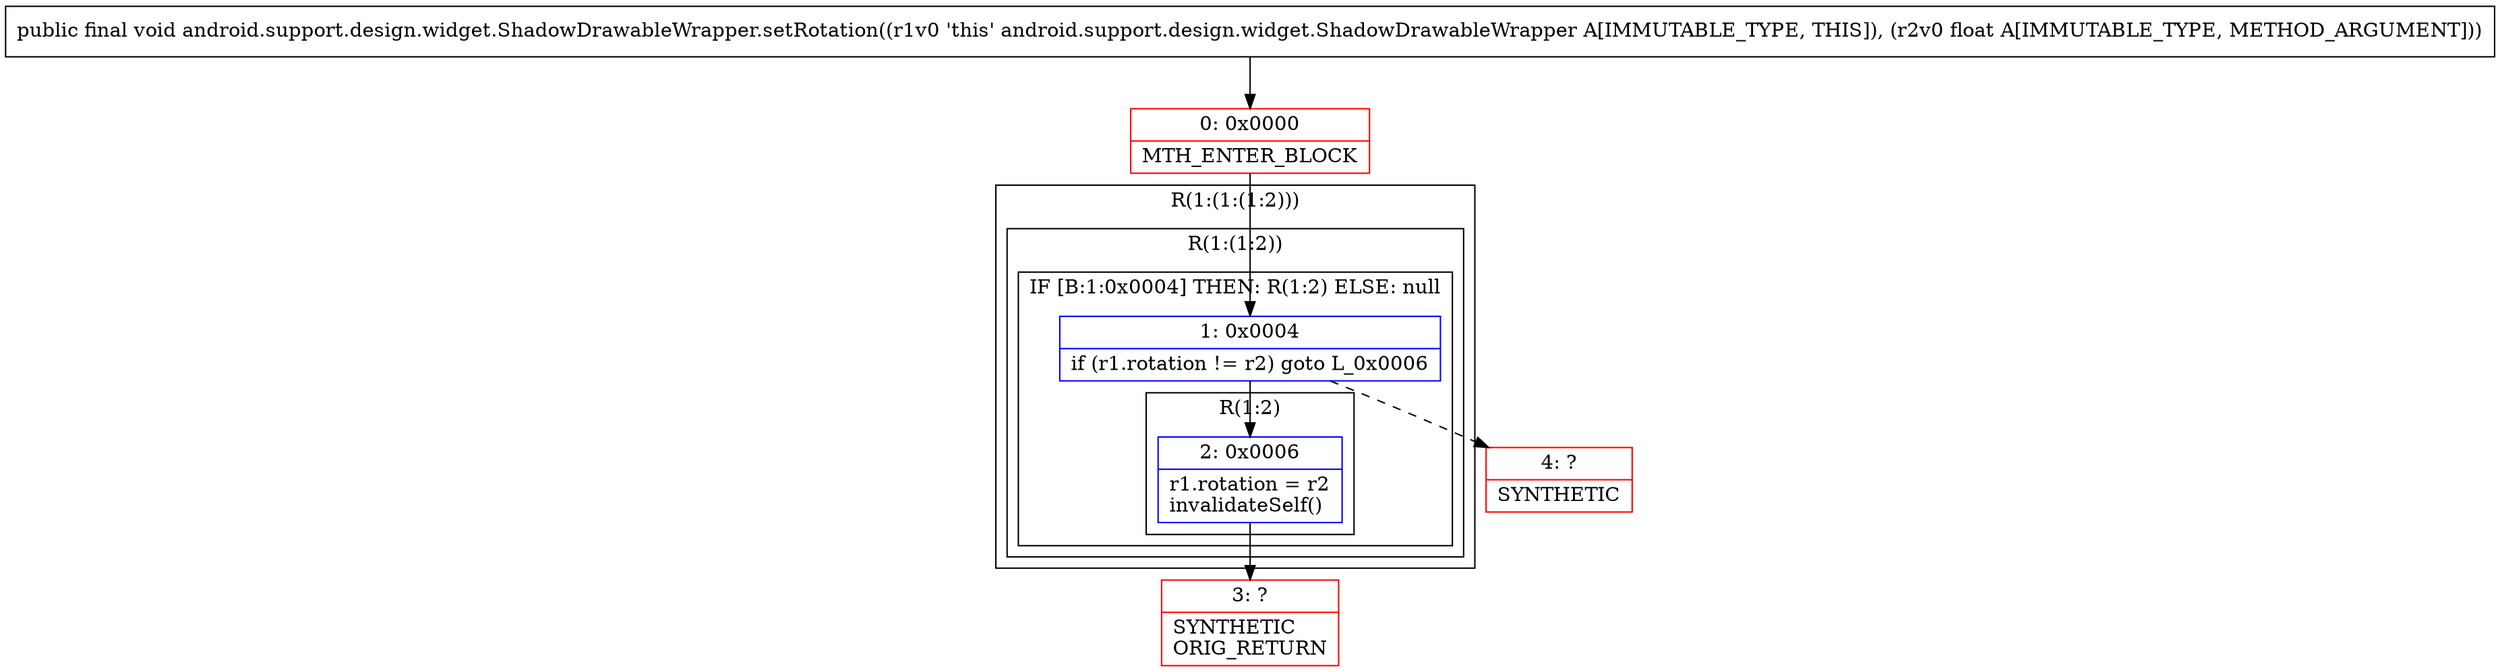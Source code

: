 digraph "CFG forandroid.support.design.widget.ShadowDrawableWrapper.setRotation(F)V" {
subgraph cluster_Region_431632343 {
label = "R(1:(1:(1:2)))";
node [shape=record,color=blue];
subgraph cluster_Region_46945732 {
label = "R(1:(1:2))";
node [shape=record,color=blue];
subgraph cluster_IfRegion_620419684 {
label = "IF [B:1:0x0004] THEN: R(1:2) ELSE: null";
node [shape=record,color=blue];
Node_1 [shape=record,label="{1\:\ 0x0004|if (r1.rotation != r2) goto L_0x0006\l}"];
subgraph cluster_Region_1716889564 {
label = "R(1:2)";
node [shape=record,color=blue];
Node_2 [shape=record,label="{2\:\ 0x0006|r1.rotation = r2\linvalidateSelf()\l}"];
}
}
}
}
Node_0 [shape=record,color=red,label="{0\:\ 0x0000|MTH_ENTER_BLOCK\l}"];
Node_3 [shape=record,color=red,label="{3\:\ ?|SYNTHETIC\lORIG_RETURN\l}"];
Node_4 [shape=record,color=red,label="{4\:\ ?|SYNTHETIC\l}"];
MethodNode[shape=record,label="{public final void android.support.design.widget.ShadowDrawableWrapper.setRotation((r1v0 'this' android.support.design.widget.ShadowDrawableWrapper A[IMMUTABLE_TYPE, THIS]), (r2v0 float A[IMMUTABLE_TYPE, METHOD_ARGUMENT])) }"];
MethodNode -> Node_0;
Node_1 -> Node_2;
Node_1 -> Node_4[style=dashed];
Node_2 -> Node_3;
Node_0 -> Node_1;
}

